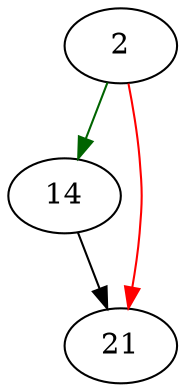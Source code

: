 strict digraph "rev_xstrcoll_size" {
	// Node definitions.
	2 [entry=true];
	14;
	21;

	// Edge definitions.
	2 -> 14 [
		color=darkgreen
		cond=true
	];
	2 -> 21 [
		color=red
		cond=false
	];
	14 -> 21;
}